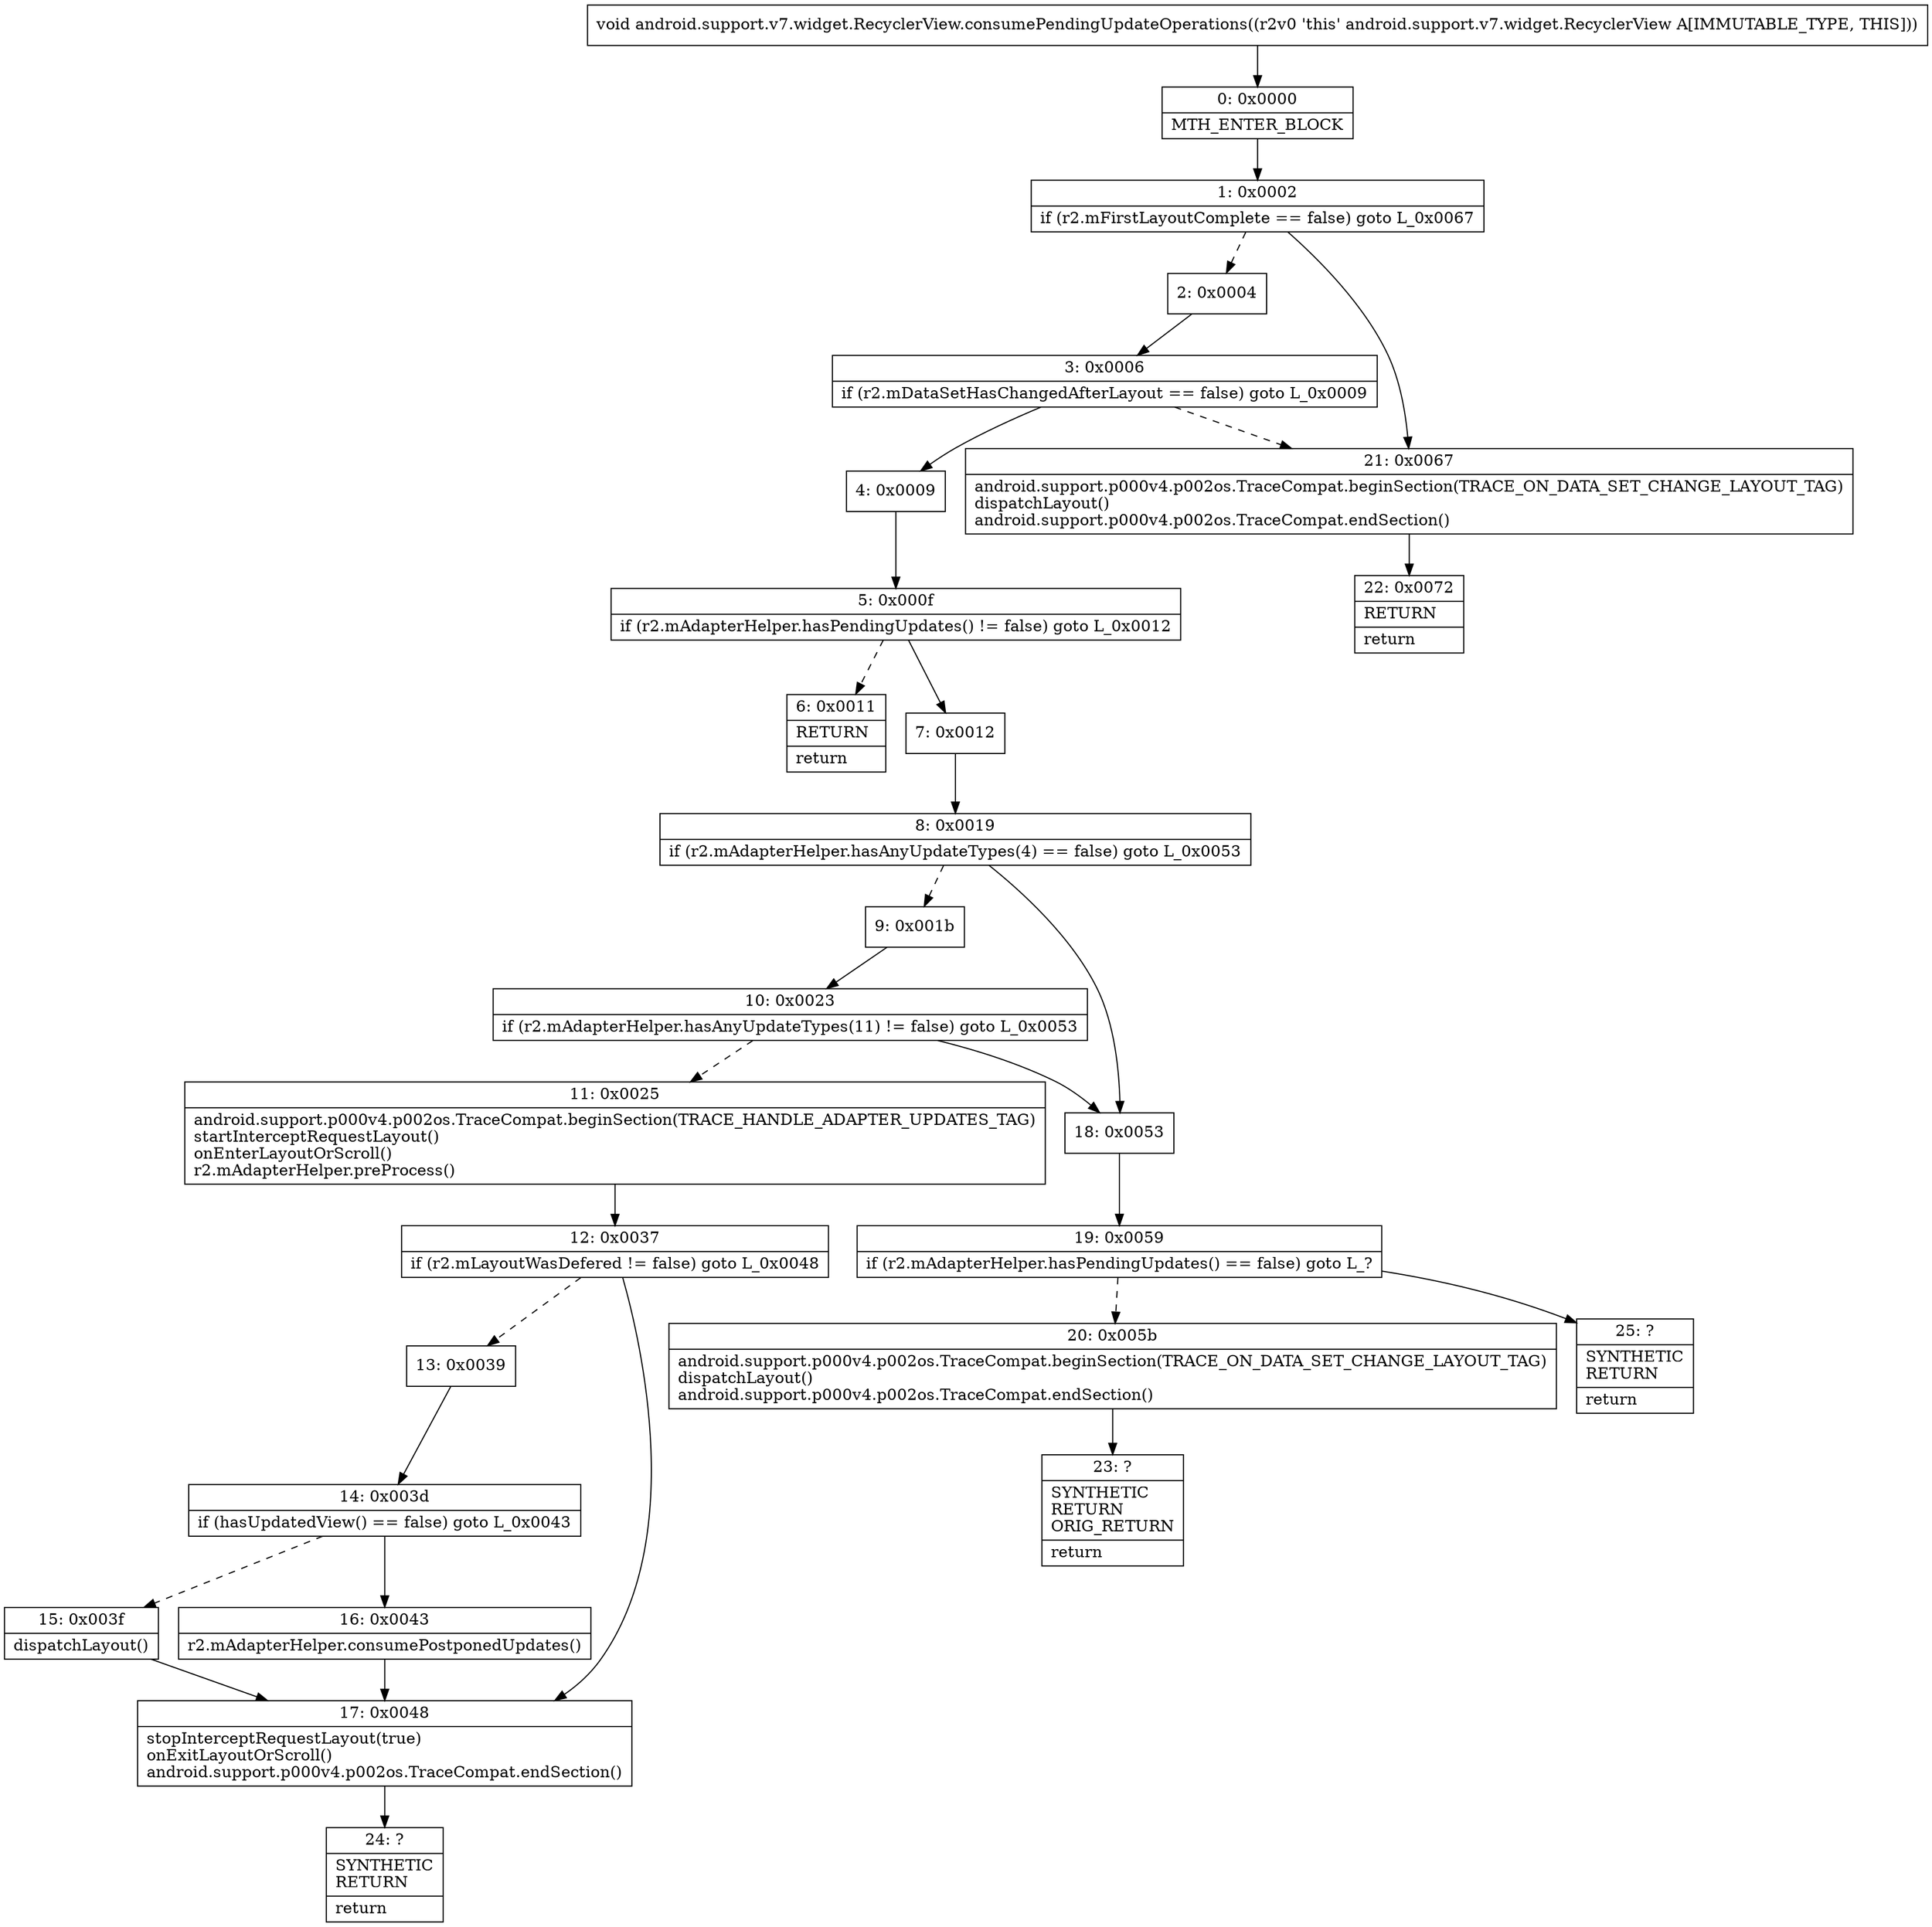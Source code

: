digraph "CFG forandroid.support.v7.widget.RecyclerView.consumePendingUpdateOperations()V" {
Node_0 [shape=record,label="{0\:\ 0x0000|MTH_ENTER_BLOCK\l}"];
Node_1 [shape=record,label="{1\:\ 0x0002|if (r2.mFirstLayoutComplete == false) goto L_0x0067\l}"];
Node_2 [shape=record,label="{2\:\ 0x0004}"];
Node_3 [shape=record,label="{3\:\ 0x0006|if (r2.mDataSetHasChangedAfterLayout == false) goto L_0x0009\l}"];
Node_4 [shape=record,label="{4\:\ 0x0009}"];
Node_5 [shape=record,label="{5\:\ 0x000f|if (r2.mAdapterHelper.hasPendingUpdates() != false) goto L_0x0012\l}"];
Node_6 [shape=record,label="{6\:\ 0x0011|RETURN\l|return\l}"];
Node_7 [shape=record,label="{7\:\ 0x0012}"];
Node_8 [shape=record,label="{8\:\ 0x0019|if (r2.mAdapterHelper.hasAnyUpdateTypes(4) == false) goto L_0x0053\l}"];
Node_9 [shape=record,label="{9\:\ 0x001b}"];
Node_10 [shape=record,label="{10\:\ 0x0023|if (r2.mAdapterHelper.hasAnyUpdateTypes(11) != false) goto L_0x0053\l}"];
Node_11 [shape=record,label="{11\:\ 0x0025|android.support.p000v4.p002os.TraceCompat.beginSection(TRACE_HANDLE_ADAPTER_UPDATES_TAG)\lstartInterceptRequestLayout()\lonEnterLayoutOrScroll()\lr2.mAdapterHelper.preProcess()\l}"];
Node_12 [shape=record,label="{12\:\ 0x0037|if (r2.mLayoutWasDefered != false) goto L_0x0048\l}"];
Node_13 [shape=record,label="{13\:\ 0x0039}"];
Node_14 [shape=record,label="{14\:\ 0x003d|if (hasUpdatedView() == false) goto L_0x0043\l}"];
Node_15 [shape=record,label="{15\:\ 0x003f|dispatchLayout()\l}"];
Node_16 [shape=record,label="{16\:\ 0x0043|r2.mAdapterHelper.consumePostponedUpdates()\l}"];
Node_17 [shape=record,label="{17\:\ 0x0048|stopInterceptRequestLayout(true)\lonExitLayoutOrScroll()\landroid.support.p000v4.p002os.TraceCompat.endSection()\l}"];
Node_18 [shape=record,label="{18\:\ 0x0053}"];
Node_19 [shape=record,label="{19\:\ 0x0059|if (r2.mAdapterHelper.hasPendingUpdates() == false) goto L_?\l}"];
Node_20 [shape=record,label="{20\:\ 0x005b|android.support.p000v4.p002os.TraceCompat.beginSection(TRACE_ON_DATA_SET_CHANGE_LAYOUT_TAG)\ldispatchLayout()\landroid.support.p000v4.p002os.TraceCompat.endSection()\l}"];
Node_21 [shape=record,label="{21\:\ 0x0067|android.support.p000v4.p002os.TraceCompat.beginSection(TRACE_ON_DATA_SET_CHANGE_LAYOUT_TAG)\ldispatchLayout()\landroid.support.p000v4.p002os.TraceCompat.endSection()\l}"];
Node_22 [shape=record,label="{22\:\ 0x0072|RETURN\l|return\l}"];
Node_23 [shape=record,label="{23\:\ ?|SYNTHETIC\lRETURN\lORIG_RETURN\l|return\l}"];
Node_24 [shape=record,label="{24\:\ ?|SYNTHETIC\lRETURN\l|return\l}"];
Node_25 [shape=record,label="{25\:\ ?|SYNTHETIC\lRETURN\l|return\l}"];
MethodNode[shape=record,label="{void android.support.v7.widget.RecyclerView.consumePendingUpdateOperations((r2v0 'this' android.support.v7.widget.RecyclerView A[IMMUTABLE_TYPE, THIS])) }"];
MethodNode -> Node_0;
Node_0 -> Node_1;
Node_1 -> Node_2[style=dashed];
Node_1 -> Node_21;
Node_2 -> Node_3;
Node_3 -> Node_4;
Node_3 -> Node_21[style=dashed];
Node_4 -> Node_5;
Node_5 -> Node_6[style=dashed];
Node_5 -> Node_7;
Node_7 -> Node_8;
Node_8 -> Node_9[style=dashed];
Node_8 -> Node_18;
Node_9 -> Node_10;
Node_10 -> Node_11[style=dashed];
Node_10 -> Node_18;
Node_11 -> Node_12;
Node_12 -> Node_13[style=dashed];
Node_12 -> Node_17;
Node_13 -> Node_14;
Node_14 -> Node_15[style=dashed];
Node_14 -> Node_16;
Node_15 -> Node_17;
Node_16 -> Node_17;
Node_17 -> Node_24;
Node_18 -> Node_19;
Node_19 -> Node_20[style=dashed];
Node_19 -> Node_25;
Node_20 -> Node_23;
Node_21 -> Node_22;
}

